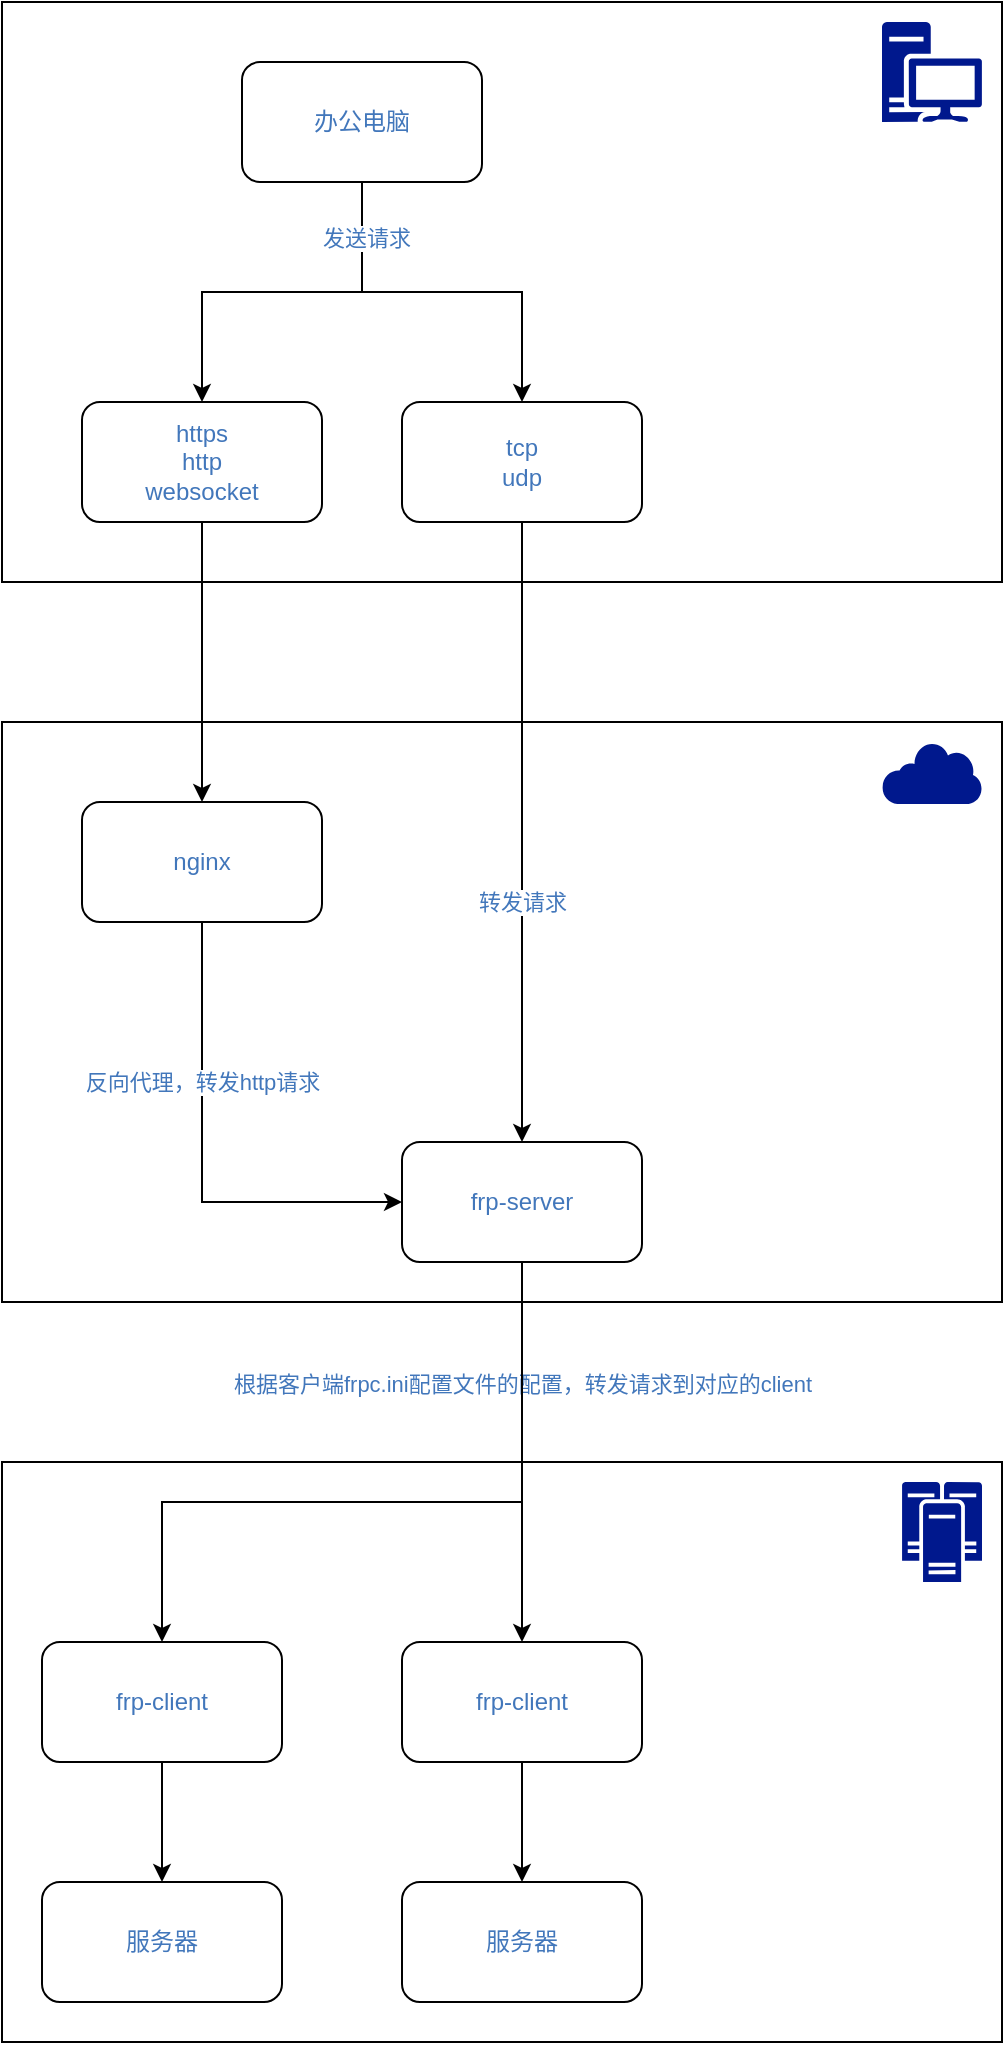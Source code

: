 <mxfile version="20.4.1" type="github">
  <diagram id="P13tcbiKdv1iRTdMbfQo" name="第 1 页">
    <mxGraphModel dx="595" dy="2074" grid="1" gridSize="10" guides="1" tooltips="1" connect="1" arrows="1" fold="1" page="1" pageScale="1" pageWidth="827" pageHeight="1169" math="0" shadow="0">
      <root>
        <mxCell id="0" />
        <mxCell id="1" parent="0" />
        <mxCell id="1fJOVmRQjtJDMx7JwJmx-67" value="" style="rounded=0;whiteSpace=wrap;html=1;labelBackgroundColor=default;fontColor=#4277BB;" vertex="1" parent="1">
          <mxGeometry x="980" y="-1094" width="500" height="290" as="geometry" />
        </mxCell>
        <mxCell id="1fJOVmRQjtJDMx7JwJmx-66" value="" style="rounded=0;whiteSpace=wrap;html=1;labelBackgroundColor=default;fontColor=#4277BB;" vertex="1" parent="1">
          <mxGeometry x="980" y="-364" width="500" height="290" as="geometry" />
        </mxCell>
        <mxCell id="1fJOVmRQjtJDMx7JwJmx-57" value="" style="rounded=0;whiteSpace=wrap;html=1;labelBackgroundColor=default;fontColor=#4277BB;" vertex="1" parent="1">
          <mxGeometry x="980" y="-734" width="500" height="290" as="geometry" />
        </mxCell>
        <mxCell id="1fJOVmRQjtJDMx7JwJmx-20" value="" style="sketch=0;aspect=fixed;pointerEvents=1;shadow=0;dashed=0;html=1;strokeColor=none;labelPosition=center;verticalLabelPosition=bottom;verticalAlign=top;align=center;fillColor=#00188D;shape=mxgraph.mscae.enterprise.internet;labelBackgroundColor=default;fontColor=#4277BB;" vertex="1" parent="1">
          <mxGeometry x="1420" y="-724" width="50" height="31" as="geometry" />
        </mxCell>
        <mxCell id="1fJOVmRQjtJDMx7JwJmx-26" value="" style="sketch=0;aspect=fixed;pointerEvents=1;shadow=0;dashed=0;html=1;strokeColor=none;labelPosition=center;verticalLabelPosition=bottom;verticalAlign=top;align=center;fillColor=#00188D;shape=mxgraph.mscae.enterprise.workstation_client;labelBackgroundColor=default;fontColor=#4277BB;" vertex="1" parent="1">
          <mxGeometry x="1420" y="-1084" width="50" height="50" as="geometry" />
        </mxCell>
        <mxCell id="1fJOVmRQjtJDMx7JwJmx-27" value="" style="sketch=0;aspect=fixed;pointerEvents=1;shadow=0;dashed=0;html=1;strokeColor=none;labelPosition=center;verticalLabelPosition=bottom;verticalAlign=top;align=center;fillColor=#00188D;shape=mxgraph.mscae.enterprise.cluster_server;labelBackgroundColor=default;fontColor=#4277BB;" vertex="1" parent="1">
          <mxGeometry x="1430" y="-354" width="40" height="50" as="geometry" />
        </mxCell>
        <mxCell id="1fJOVmRQjtJDMx7JwJmx-43" style="edgeStyle=orthogonalEdgeStyle;rounded=0;orthogonalLoop=1;jettySize=auto;html=1;fontColor=#4277BB;" edge="1" parent="1" source="1fJOVmRQjtJDMx7JwJmx-38" target="1fJOVmRQjtJDMx7JwJmx-39">
          <mxGeometry relative="1" as="geometry" />
        </mxCell>
        <mxCell id="1fJOVmRQjtJDMx7JwJmx-45" value="根据客户端frpc.ini配置文件的配置，转发请求到对应的client" style="edgeLabel;html=1;align=center;verticalAlign=middle;resizable=0;points=[];fontColor=#4277BB;" vertex="1" connectable="0" parent="1fJOVmRQjtJDMx7JwJmx-43">
          <mxGeometry x="-0.25" y="1" relative="1" as="geometry">
            <mxPoint x="-1" y="-11" as="offset" />
          </mxGeometry>
        </mxCell>
        <mxCell id="1fJOVmRQjtJDMx7JwJmx-54" style="edgeStyle=orthogonalEdgeStyle;rounded=0;orthogonalLoop=1;jettySize=auto;html=1;entryX=0.5;entryY=0;entryDx=0;entryDy=0;fontColor=#4277BB;exitX=0.5;exitY=1;exitDx=0;exitDy=0;" edge="1" parent="1" source="1fJOVmRQjtJDMx7JwJmx-38" target="1fJOVmRQjtJDMx7JwJmx-53">
          <mxGeometry relative="1" as="geometry">
            <Array as="points">
              <mxPoint x="1240" y="-344" />
              <mxPoint x="1060" y="-344" />
            </Array>
          </mxGeometry>
        </mxCell>
        <mxCell id="1fJOVmRQjtJDMx7JwJmx-38" value="frp-server" style="rounded=1;whiteSpace=wrap;html=1;labelBackgroundColor=default;fontColor=#4277BB;" vertex="1" parent="1">
          <mxGeometry x="1180" y="-524" width="120" height="60" as="geometry" />
        </mxCell>
        <mxCell id="1fJOVmRQjtJDMx7JwJmx-73" style="edgeStyle=orthogonalEdgeStyle;rounded=0;orthogonalLoop=1;jettySize=auto;html=1;fontColor=#4277BB;" edge="1" parent="1" source="1fJOVmRQjtJDMx7JwJmx-39" target="1fJOVmRQjtJDMx7JwJmx-72">
          <mxGeometry relative="1" as="geometry" />
        </mxCell>
        <mxCell id="1fJOVmRQjtJDMx7JwJmx-39" value="frp-client" style="rounded=1;whiteSpace=wrap;html=1;labelBackgroundColor=default;fontColor=#4277BB;" vertex="1" parent="1">
          <mxGeometry x="1180" y="-274" width="120" height="60" as="geometry" />
        </mxCell>
        <mxCell id="1fJOVmRQjtJDMx7JwJmx-42" style="edgeStyle=orthogonalEdgeStyle;rounded=0;orthogonalLoop=1;jettySize=auto;html=1;fontColor=#4277BB;entryX=0;entryY=0.5;entryDx=0;entryDy=0;exitX=0.5;exitY=1;exitDx=0;exitDy=0;" edge="1" parent="1" source="1fJOVmRQjtJDMx7JwJmx-40" target="1fJOVmRQjtJDMx7JwJmx-38">
          <mxGeometry relative="1" as="geometry" />
        </mxCell>
        <mxCell id="1fJOVmRQjtJDMx7JwJmx-44" value="反向代理，转发http请求" style="edgeLabel;html=1;align=center;verticalAlign=middle;resizable=0;points=[];fontColor=#4277BB;" vertex="1" connectable="0" parent="1fJOVmRQjtJDMx7JwJmx-42">
          <mxGeometry x="0.183" y="-2" relative="1" as="geometry">
            <mxPoint x="-2" y="-62" as="offset" />
          </mxGeometry>
        </mxCell>
        <mxCell id="1fJOVmRQjtJDMx7JwJmx-40" value="nginx" style="rounded=1;whiteSpace=wrap;html=1;labelBackgroundColor=default;fontColor=#4277BB;" vertex="1" parent="1">
          <mxGeometry x="1020" y="-694" width="120" height="60" as="geometry" />
        </mxCell>
        <mxCell id="1fJOVmRQjtJDMx7JwJmx-50" style="edgeStyle=orthogonalEdgeStyle;rounded=0;orthogonalLoop=1;jettySize=auto;html=1;fontColor=#4277BB;" edge="1" parent="1" source="1fJOVmRQjtJDMx7JwJmx-48" target="1fJOVmRQjtJDMx7JwJmx-40">
          <mxGeometry relative="1" as="geometry" />
        </mxCell>
        <mxCell id="1fJOVmRQjtJDMx7JwJmx-48" value="https&lt;br&gt;http&lt;br&gt;websocket" style="rounded=1;whiteSpace=wrap;html=1;labelBackgroundColor=default;fontColor=#4277BB;" vertex="1" parent="1">
          <mxGeometry x="1020" y="-894" width="120" height="60" as="geometry" />
        </mxCell>
        <mxCell id="1fJOVmRQjtJDMx7JwJmx-51" style="edgeStyle=orthogonalEdgeStyle;rounded=0;orthogonalLoop=1;jettySize=auto;html=1;fontColor=#4277BB;exitX=0.5;exitY=1;exitDx=0;exitDy=0;" edge="1" parent="1" source="1fJOVmRQjtJDMx7JwJmx-49" target="1fJOVmRQjtJDMx7JwJmx-38">
          <mxGeometry relative="1" as="geometry" />
        </mxCell>
        <mxCell id="1fJOVmRQjtJDMx7JwJmx-52" value="转发请求" style="edgeLabel;html=1;align=center;verticalAlign=middle;resizable=0;points=[];fontColor=#4277BB;" vertex="1" connectable="0" parent="1fJOVmRQjtJDMx7JwJmx-51">
          <mxGeometry x="0.031" y="-2" relative="1" as="geometry">
            <mxPoint x="2" y="30" as="offset" />
          </mxGeometry>
        </mxCell>
        <mxCell id="1fJOVmRQjtJDMx7JwJmx-49" value="tcp&lt;br&gt;udp" style="rounded=1;whiteSpace=wrap;html=1;labelBackgroundColor=default;fontColor=#4277BB;" vertex="1" parent="1">
          <mxGeometry x="1180" y="-894" width="120" height="60" as="geometry" />
        </mxCell>
        <mxCell id="1fJOVmRQjtJDMx7JwJmx-76" value="" style="edgeStyle=orthogonalEdgeStyle;rounded=0;orthogonalLoop=1;jettySize=auto;html=1;fontColor=#4277BB;" edge="1" parent="1" source="1fJOVmRQjtJDMx7JwJmx-53" target="1fJOVmRQjtJDMx7JwJmx-75">
          <mxGeometry relative="1" as="geometry" />
        </mxCell>
        <mxCell id="1fJOVmRQjtJDMx7JwJmx-53" value="frp-client" style="rounded=1;whiteSpace=wrap;html=1;labelBackgroundColor=default;fontColor=#4277BB;" vertex="1" parent="1">
          <mxGeometry x="1000" y="-274" width="120" height="60" as="geometry" />
        </mxCell>
        <mxCell id="1fJOVmRQjtJDMx7JwJmx-69" style="edgeStyle=orthogonalEdgeStyle;rounded=0;orthogonalLoop=1;jettySize=auto;html=1;fontColor=#4277BB;" edge="1" parent="1" source="1fJOVmRQjtJDMx7JwJmx-68" target="1fJOVmRQjtJDMx7JwJmx-48">
          <mxGeometry relative="1" as="geometry" />
        </mxCell>
        <mxCell id="1fJOVmRQjtJDMx7JwJmx-70" style="edgeStyle=orthogonalEdgeStyle;rounded=0;orthogonalLoop=1;jettySize=auto;html=1;fontColor=#4277BB;" edge="1" parent="1" source="1fJOVmRQjtJDMx7JwJmx-68" target="1fJOVmRQjtJDMx7JwJmx-49">
          <mxGeometry relative="1" as="geometry" />
        </mxCell>
        <mxCell id="1fJOVmRQjtJDMx7JwJmx-68" value="办公电脑" style="rounded=1;whiteSpace=wrap;html=1;labelBackgroundColor=default;fontColor=#4277BB;" vertex="1" parent="1">
          <mxGeometry x="1100" y="-1064" width="120" height="60" as="geometry" />
        </mxCell>
        <mxCell id="1fJOVmRQjtJDMx7JwJmx-71" value="发送请求" style="edgeLabel;html=1;align=center;verticalAlign=middle;resizable=0;points=[];fontColor=#4277BB;" vertex="1" connectable="0" parent="1">
          <mxGeometry x="1150" y="-974" as="geometry">
            <mxPoint x="12" y="-2" as="offset" />
          </mxGeometry>
        </mxCell>
        <mxCell id="1fJOVmRQjtJDMx7JwJmx-72" value="服务器" style="rounded=1;whiteSpace=wrap;html=1;labelBackgroundColor=default;fontColor=#4277BB;" vertex="1" parent="1">
          <mxGeometry x="1180" y="-154" width="120" height="60" as="geometry" />
        </mxCell>
        <mxCell id="1fJOVmRQjtJDMx7JwJmx-75" value="服务器" style="rounded=1;whiteSpace=wrap;html=1;labelBackgroundColor=default;fontColor=#4277BB;" vertex="1" parent="1">
          <mxGeometry x="1000" y="-154" width="120" height="60" as="geometry" />
        </mxCell>
      </root>
    </mxGraphModel>
  </diagram>
</mxfile>
